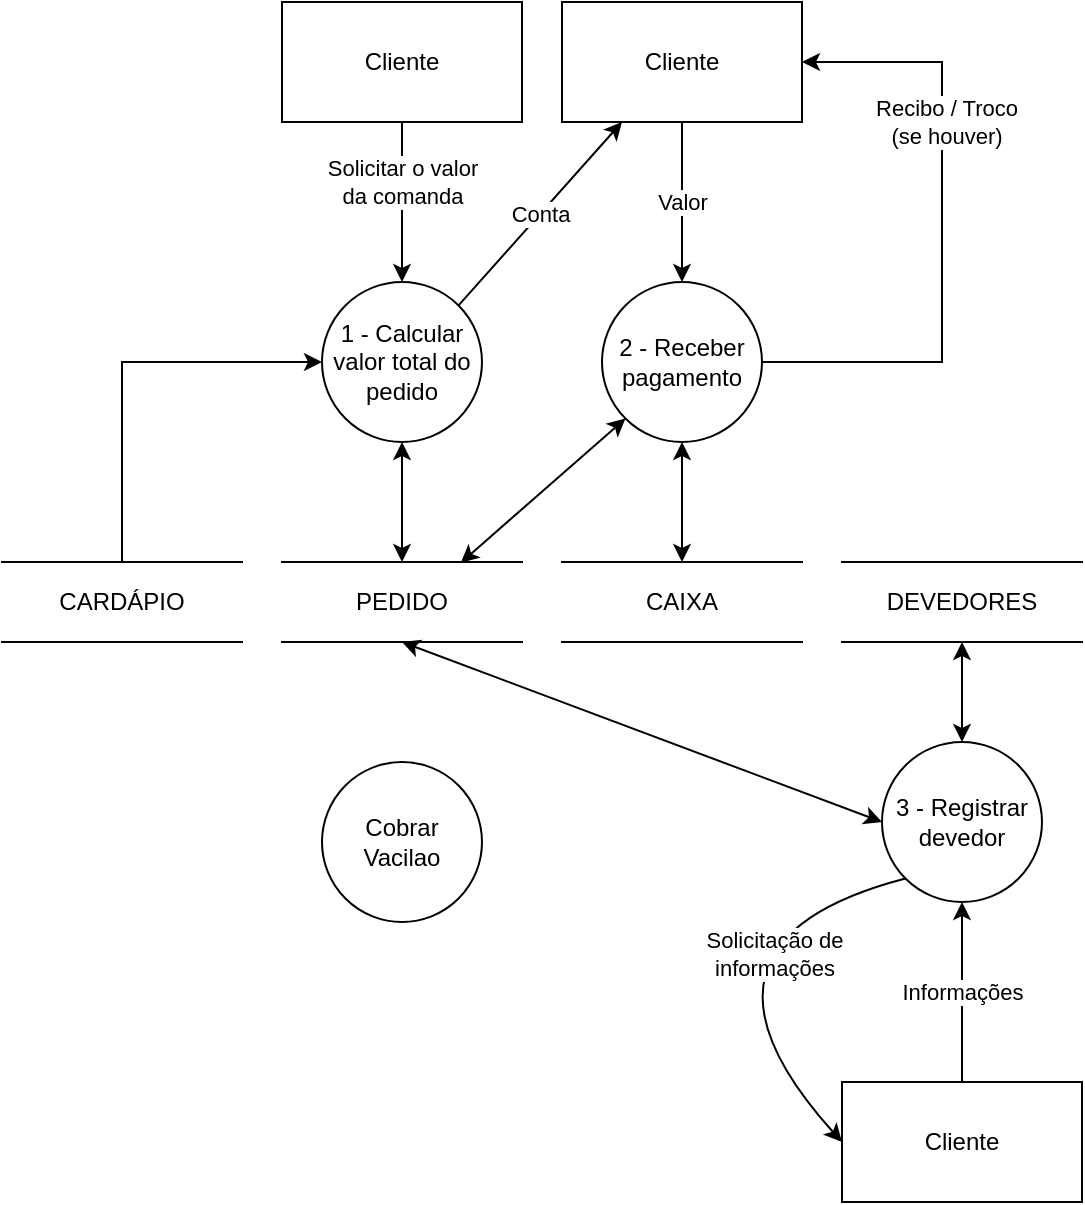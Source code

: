 <mxfile version="13.0.3" type="device"><diagram id="O9-q49qOztxJc_sjdITI" name="Page-1"><mxGraphModel dx="760" dy="678" grid="1" gridSize="10" guides="1" tooltips="1" connect="1" arrows="1" fold="1" page="1" pageScale="1" pageWidth="827" pageHeight="1169" math="0" shadow="0"><root><mxCell id="0"/><mxCell id="1" parent="0"/><mxCell id="ulFUTIXoaGptJrwHpELa-9" style="edgeStyle=orthogonalEdgeStyle;rounded=0;orthogonalLoop=1;jettySize=auto;html=1;exitX=0.5;exitY=0;exitDx=0;exitDy=0;entryX=0;entryY=0.5;entryDx=0;entryDy=0;" parent="1" source="ulFUTIXoaGptJrwHpELa-18" target="ulFUTIXoaGptJrwHpELa-10" edge="1"><mxGeometry relative="1" as="geometry"/></mxCell><mxCell id="ulFUTIXoaGptJrwHpELa-21" style="edgeStyle=orthogonalEdgeStyle;rounded=0;orthogonalLoop=1;jettySize=auto;html=1;startArrow=classic;startFill=1;" parent="1" source="ulFUTIXoaGptJrwHpELa-10" target="ulFUTIXoaGptJrwHpELa-19" edge="1"><mxGeometry relative="1" as="geometry"/></mxCell><mxCell id="ulFUTIXoaGptJrwHpELa-10" value="1 - Calcular valor total do pedido" style="ellipse;whiteSpace=wrap;html=1;aspect=fixed;" parent="1" vertex="1"><mxGeometry x="180" y="160" width="80" height="80" as="geometry"/></mxCell><mxCell id="ulFUTIXoaGptJrwHpELa-11" value="Cliente" style="rounded=0;whiteSpace=wrap;html=1;spacing=0;" parent="1" vertex="1"><mxGeometry x="160" y="20" width="120" height="60" as="geometry"/></mxCell><mxCell id="ulFUTIXoaGptJrwHpELa-12" value="Solicitar o valor&lt;br&gt;da comanda" style="endArrow=classic;html=1;exitX=0.5;exitY=1;exitDx=0;exitDy=0;entryX=0.5;entryY=0;entryDx=0;entryDy=0;" parent="1" source="ulFUTIXoaGptJrwHpELa-11" target="ulFUTIXoaGptJrwHpELa-10" edge="1"><mxGeometry x="-0.25" width="50" height="50" relative="1" as="geometry"><mxPoint x="204" y="180" as="sourcePoint"/><mxPoint x="254" y="130" as="targetPoint"/><mxPoint as="offset"/></mxGeometry></mxCell><mxCell id="ulFUTIXoaGptJrwHpELa-13" value="Informações" style="edgeStyle=orthogonalEdgeStyle;rounded=0;orthogonalLoop=1;jettySize=auto;html=1;entryX=0.5;entryY=1;entryDx=0;entryDy=0;fontFamily=Helvetica;" parent="1" source="ulFUTIXoaGptJrwHpELa-14" target="ulFUTIXoaGptJrwHpELa-15" edge="1"><mxGeometry relative="1" as="geometry"/></mxCell><mxCell id="ulFUTIXoaGptJrwHpELa-14" value="Cliente" style="rounded=0;whiteSpace=wrap;html=1;" parent="1" vertex="1"><mxGeometry x="440" y="560" width="120" height="60" as="geometry"/></mxCell><mxCell id="ulFUTIXoaGptJrwHpELa-15" value="&lt;div&gt;3 - Registrar devedor&lt;/div&gt;" style="ellipse;whiteSpace=wrap;html=1;aspect=fixed;" parent="1" vertex="1"><mxGeometry x="460" y="390" width="80" height="80" as="geometry"/></mxCell><mxCell id="ulFUTIXoaGptJrwHpELa-16" value="DEVEDORES" style="shape=partialRectangle;whiteSpace=wrap;html=1;left=0;right=0;fillColor=none;" parent="1" vertex="1"><mxGeometry x="440" y="300" width="120" height="40" as="geometry"/></mxCell><mxCell id="ulFUTIXoaGptJrwHpELa-17" value="" style="endArrow=classic;startArrow=classic;html=1;fontFamily=Helvetica;exitX=0.5;exitY=1;exitDx=0;exitDy=0;" parent="1" source="ulFUTIXoaGptJrwHpELa-16" target="ulFUTIXoaGptJrwHpELa-15" edge="1"><mxGeometry width="50" height="50" relative="1" as="geometry"><mxPoint x="390" y="320" as="sourcePoint"/><mxPoint x="440" y="270" as="targetPoint"/></mxGeometry></mxCell><mxCell id="ulFUTIXoaGptJrwHpELa-18" value="CARDÁPIO" style="shape=partialRectangle;whiteSpace=wrap;html=1;left=0;right=0;fillColor=none;" parent="1" vertex="1"><mxGeometry x="20" y="300" width="120" height="40" as="geometry"/></mxCell><mxCell id="ulFUTIXoaGptJrwHpELa-19" value="PEDIDO" style="shape=partialRectangle;whiteSpace=wrap;html=1;left=0;right=0;fillColor=none;" parent="1" vertex="1"><mxGeometry x="160" y="300" width="120" height="40" as="geometry"/></mxCell><mxCell id="ulFUTIXoaGptJrwHpELa-20" value="CAIXA" style="shape=partialRectangle;whiteSpace=wrap;html=1;left=0;right=0;fillColor=none;" parent="1" vertex="1"><mxGeometry x="300" y="300" width="120" height="40" as="geometry"/></mxCell><mxCell id="ulFUTIXoaGptJrwHpELa-27" value="Valor" style="edgeStyle=orthogonalEdgeStyle;rounded=0;orthogonalLoop=1;jettySize=auto;html=1;startArrow=classic;startFill=1;endArrow=none;endFill=0;exitX=0.5;exitY=0;exitDx=0;exitDy=0;" parent="1" source="ulFUTIXoaGptJrwHpELa-23" target="ulFUTIXoaGptJrwHpELa-22" edge="1"><mxGeometry relative="1" as="geometry"/></mxCell><mxCell id="ulFUTIXoaGptJrwHpELa-22" value="Cliente" style="rounded=0;whiteSpace=wrap;html=1;" parent="1" vertex="1"><mxGeometry x="300" y="20" width="120" height="60" as="geometry"/></mxCell><mxCell id="ulFUTIXoaGptJrwHpELa-30" style="edgeStyle=orthogonalEdgeStyle;rounded=0;orthogonalLoop=1;jettySize=auto;html=1;startArrow=classic;startFill=1;endArrow=none;endFill=0;exitX=1;exitY=0.5;exitDx=0;exitDy=0;" parent="1" source="ulFUTIXoaGptJrwHpELa-22" target="ulFUTIXoaGptJrwHpELa-23" edge="1"><mxGeometry relative="1" as="geometry"><Array as="points"><mxPoint x="490" y="50"/><mxPoint x="490" y="200"/></Array></mxGeometry></mxCell><mxCell id="ulFUTIXoaGptJrwHpELa-31" value="Recibo / Troco&lt;br&gt;(se houver)" style="edgeLabel;html=1;align=center;verticalAlign=middle;resizable=0;points=[];" parent="ulFUTIXoaGptJrwHpELa-30" vertex="1" connectable="0"><mxGeometry x="0.067" y="2" relative="1" as="geometry"><mxPoint y="-65.52" as="offset"/></mxGeometry></mxCell><mxCell id="ulFUTIXoaGptJrwHpELa-23" value="&lt;div&gt;2 - Receber&lt;/div&gt;&lt;div&gt;pagamento&lt;br&gt;&lt;/div&gt;" style="ellipse;whiteSpace=wrap;html=1;aspect=fixed;" parent="1" vertex="1"><mxGeometry x="320" y="160" width="80" height="80" as="geometry"/></mxCell><mxCell id="ulFUTIXoaGptJrwHpELa-24" value="" style="endArrow=classic;startArrow=classic;html=1;entryX=0.5;entryY=1;entryDx=0;entryDy=0;exitX=0.5;exitY=0;exitDx=0;exitDy=0;" parent="1" source="ulFUTIXoaGptJrwHpELa-20" target="ulFUTIXoaGptJrwHpELa-23" edge="1"><mxGeometry width="50" height="50" relative="1" as="geometry"><mxPoint x="150" y="290" as="sourcePoint"/><mxPoint x="200" y="240" as="targetPoint"/></mxGeometry></mxCell><mxCell id="ulFUTIXoaGptJrwHpELa-32" value="" style="endArrow=classic;startArrow=classic;html=1;exitX=0.745;exitY=0.01;exitDx=0;exitDy=0;exitPerimeter=0;entryX=0;entryY=1;entryDx=0;entryDy=0;" parent="1" source="ulFUTIXoaGptJrwHpELa-19" target="ulFUTIXoaGptJrwHpELa-23" edge="1"><mxGeometry width="50" height="50" relative="1" as="geometry"><mxPoint x="130" y="290" as="sourcePoint"/><mxPoint x="180" y="240" as="targetPoint"/></mxGeometry></mxCell><mxCell id="ulFUTIXoaGptJrwHpELa-33" value="" style="endArrow=classic;startArrow=classic;html=1;entryX=0.5;entryY=1;entryDx=0;entryDy=0;exitX=0;exitY=0.5;exitDx=0;exitDy=0;" parent="1" source="ulFUTIXoaGptJrwHpELa-15" target="ulFUTIXoaGptJrwHpELa-19" edge="1"><mxGeometry width="50" height="50" relative="1" as="geometry"><mxPoint x="260" y="450" as="sourcePoint"/><mxPoint x="310" y="400" as="targetPoint"/></mxGeometry></mxCell><mxCell id="ulFUTIXoaGptJrwHpELa-35" value="" style="curved=1;endArrow=classic;html=1;exitX=0;exitY=1;exitDx=0;exitDy=0;entryX=0;entryY=0.5;entryDx=0;entryDy=0;" parent="1" source="ulFUTIXoaGptJrwHpELa-15" target="ulFUTIXoaGptJrwHpELa-14" edge="1"><mxGeometry width="50" height="50" relative="1" as="geometry"><mxPoint x="260" y="450" as="sourcePoint"/><mxPoint x="310" y="400" as="targetPoint"/><Array as="points"><mxPoint x="350" y="490"/></Array></mxGeometry></mxCell><mxCell id="ulFUTIXoaGptJrwHpELa-36" value="Solicitação de&lt;br&gt;informações" style="edgeLabel;html=1;align=center;verticalAlign=middle;resizable=0;points=[];" parent="ulFUTIXoaGptJrwHpELa-35" vertex="1" connectable="0"><mxGeometry x="-0.438" y="20" relative="1" as="geometry"><mxPoint as="offset"/></mxGeometry></mxCell><mxCell id="7-_TsaveifWrTeVNKXAa-1" value="Conta" style="endArrow=classic;html=1;exitX=1;exitY=0;exitDx=0;exitDy=0;entryX=0.25;entryY=1;entryDx=0;entryDy=0;" parent="1" source="ulFUTIXoaGptJrwHpELa-10" target="ulFUTIXoaGptJrwHpELa-22" edge="1"><mxGeometry width="50" height="50" relative="1" as="geometry"><mxPoint x="410" y="140" as="sourcePoint"/><mxPoint x="460" y="90" as="targetPoint"/></mxGeometry></mxCell><mxCell id="GzegML0_O6-8QI9y9smf-1" value="&lt;div&gt;Cobrar Vacilao&lt;/div&gt;" style="ellipse;whiteSpace=wrap;html=1;aspect=fixed;" vertex="1" parent="1"><mxGeometry x="180" y="400" width="80" height="80" as="geometry"/></mxCell></root></mxGraphModel></diagram></mxfile>